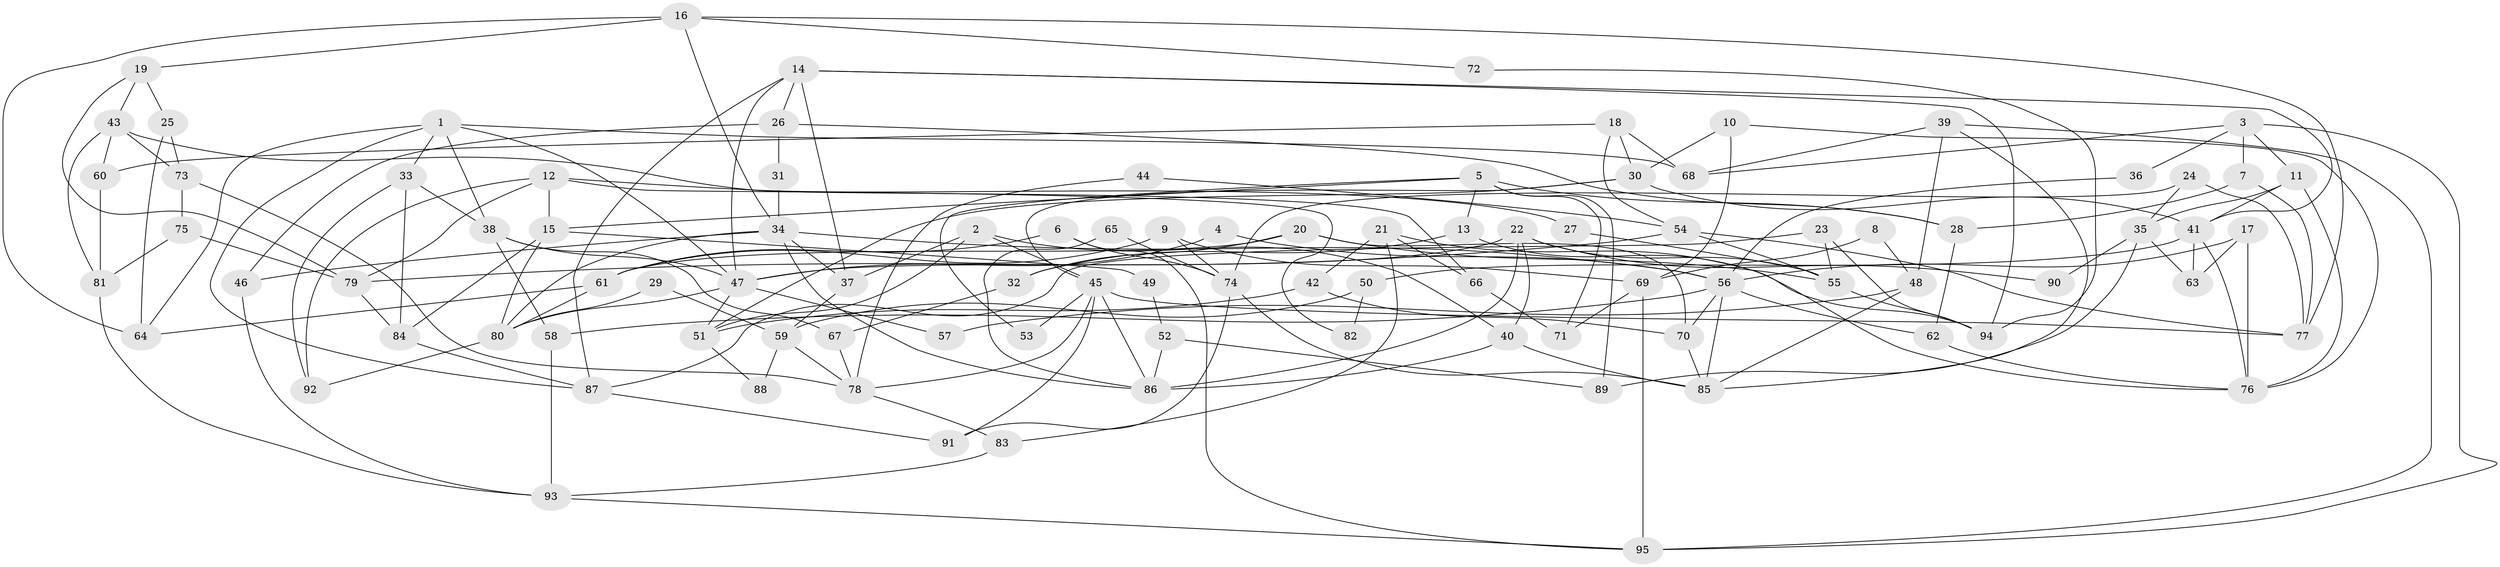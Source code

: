// coarse degree distribution, {7: 0.08196721311475409, 6: 0.22950819672131148, 2: 0.18032786885245902, 3: 0.18032786885245902, 8: 0.04918032786885246, 4: 0.08196721311475409, 5: 0.13114754098360656, 13: 0.01639344262295082, 11: 0.03278688524590164, 9: 0.01639344262295082}
// Generated by graph-tools (version 1.1) at 2025/41/03/06/25 10:41:53]
// undirected, 95 vertices, 190 edges
graph export_dot {
graph [start="1"]
  node [color=gray90,style=filled];
  1;
  2;
  3;
  4;
  5;
  6;
  7;
  8;
  9;
  10;
  11;
  12;
  13;
  14;
  15;
  16;
  17;
  18;
  19;
  20;
  21;
  22;
  23;
  24;
  25;
  26;
  27;
  28;
  29;
  30;
  31;
  32;
  33;
  34;
  35;
  36;
  37;
  38;
  39;
  40;
  41;
  42;
  43;
  44;
  45;
  46;
  47;
  48;
  49;
  50;
  51;
  52;
  53;
  54;
  55;
  56;
  57;
  58;
  59;
  60;
  61;
  62;
  63;
  64;
  65;
  66;
  67;
  68;
  69;
  70;
  71;
  72;
  73;
  74;
  75;
  76;
  77;
  78;
  79;
  80;
  81;
  82;
  83;
  84;
  85;
  86;
  87;
  88;
  89;
  90;
  91;
  92;
  93;
  94;
  95;
  1 -- 38;
  1 -- 64;
  1 -- 33;
  1 -- 47;
  1 -- 68;
  1 -- 87;
  2 -- 45;
  2 -- 37;
  2 -- 40;
  2 -- 51;
  3 -- 11;
  3 -- 95;
  3 -- 7;
  3 -- 36;
  3 -- 68;
  4 -- 56;
  4 -- 47;
  5 -- 15;
  5 -- 28;
  5 -- 13;
  5 -- 53;
  5 -- 71;
  5 -- 89;
  6 -- 95;
  6 -- 61;
  6 -- 74;
  7 -- 77;
  7 -- 28;
  8 -- 48;
  8 -- 69;
  9 -- 74;
  9 -- 69;
  9 -- 61;
  10 -- 30;
  10 -- 76;
  10 -- 69;
  11 -- 76;
  11 -- 41;
  11 -- 35;
  12 -- 92;
  12 -- 15;
  12 -- 27;
  12 -- 79;
  12 -- 82;
  13 -- 76;
  13 -- 32;
  14 -- 26;
  14 -- 87;
  14 -- 37;
  14 -- 41;
  14 -- 47;
  14 -- 94;
  15 -- 80;
  15 -- 84;
  15 -- 49;
  16 -- 77;
  16 -- 34;
  16 -- 19;
  16 -- 64;
  16 -- 72;
  17 -- 63;
  17 -- 56;
  17 -- 76;
  18 -- 30;
  18 -- 68;
  18 -- 54;
  18 -- 60;
  19 -- 43;
  19 -- 25;
  19 -- 79;
  20 -- 55;
  20 -- 61;
  20 -- 32;
  20 -- 70;
  21 -- 94;
  21 -- 42;
  21 -- 66;
  21 -- 83;
  22 -- 47;
  22 -- 55;
  22 -- 40;
  22 -- 86;
  22 -- 90;
  23 -- 94;
  23 -- 87;
  23 -- 55;
  24 -- 77;
  24 -- 74;
  24 -- 35;
  25 -- 73;
  25 -- 64;
  26 -- 46;
  26 -- 28;
  26 -- 31;
  27 -- 55;
  28 -- 62;
  29 -- 80;
  29 -- 59;
  30 -- 51;
  30 -- 45;
  30 -- 41;
  31 -- 34;
  32 -- 67;
  33 -- 38;
  33 -- 84;
  33 -- 92;
  34 -- 80;
  34 -- 86;
  34 -- 37;
  34 -- 46;
  34 -- 56;
  35 -- 63;
  35 -- 89;
  35 -- 90;
  36 -- 56;
  37 -- 59;
  38 -- 67;
  38 -- 47;
  38 -- 58;
  39 -- 85;
  39 -- 68;
  39 -- 48;
  39 -- 95;
  40 -- 85;
  40 -- 86;
  41 -- 50;
  41 -- 63;
  41 -- 76;
  42 -- 70;
  42 -- 51;
  43 -- 66;
  43 -- 81;
  43 -- 60;
  43 -- 73;
  44 -- 54;
  44 -- 78;
  45 -- 91;
  45 -- 86;
  45 -- 53;
  45 -- 77;
  45 -- 78;
  46 -- 93;
  47 -- 51;
  47 -- 57;
  47 -- 80;
  48 -- 85;
  48 -- 57;
  49 -- 52;
  50 -- 59;
  50 -- 82;
  51 -- 88;
  52 -- 89;
  52 -- 86;
  54 -- 79;
  54 -- 55;
  54 -- 77;
  55 -- 94;
  56 -- 70;
  56 -- 58;
  56 -- 62;
  56 -- 85;
  58 -- 93;
  59 -- 78;
  59 -- 88;
  60 -- 81;
  61 -- 64;
  61 -- 80;
  62 -- 76;
  65 -- 86;
  65 -- 74;
  66 -- 71;
  67 -- 78;
  69 -- 95;
  69 -- 71;
  70 -- 85;
  72 -- 94;
  73 -- 75;
  73 -- 78;
  74 -- 85;
  74 -- 91;
  75 -- 79;
  75 -- 81;
  78 -- 83;
  79 -- 84;
  80 -- 92;
  81 -- 93;
  83 -- 93;
  84 -- 87;
  87 -- 91;
  93 -- 95;
}
